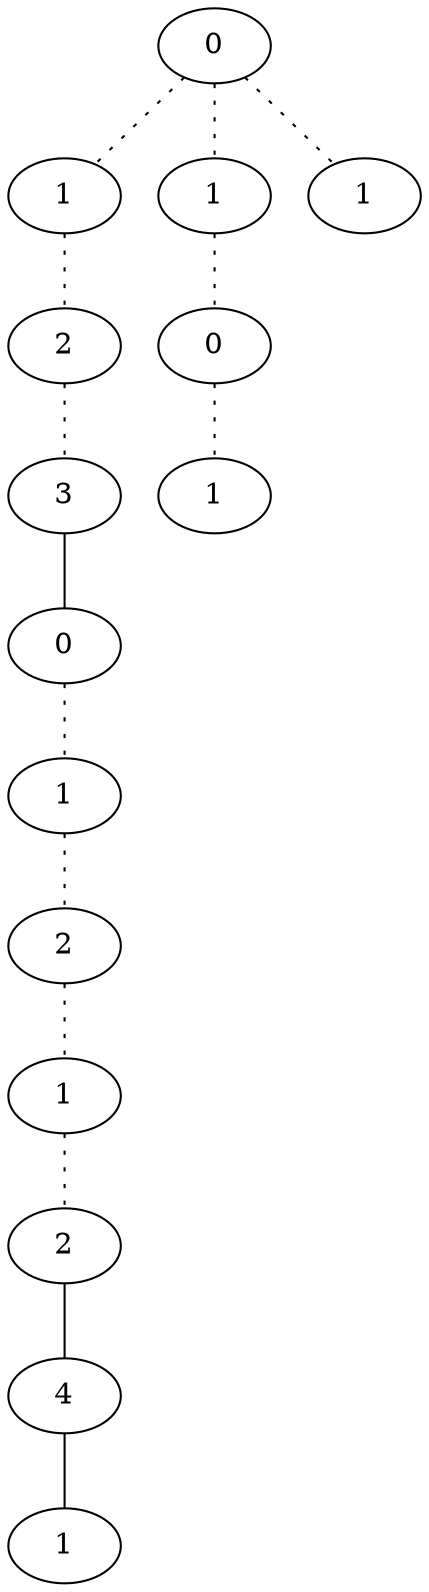 graph {
a0[label=0];
a1[label=1];
a2[label=2];
a3[label=3];
a4[label=0];
a5[label=1];
a6[label=2];
a7[label=1];
a8[label=2];
a9[label=4];
a10[label=1];
a11[label=1];
a12[label=0];
a13[label=1];
a14[label=1];
a0 -- a1 [style=dotted];
a0 -- a11 [style=dotted];
a0 -- a14 [style=dotted];
a1 -- a2 [style=dotted];
a2 -- a3 [style=dotted];
a3 -- a4;
a4 -- a5 [style=dotted];
a5 -- a6 [style=dotted];
a6 -- a7 [style=dotted];
a7 -- a8 [style=dotted];
a8 -- a9;
a9 -- a10;
a11 -- a12 [style=dotted];
a12 -- a13 [style=dotted];
}

